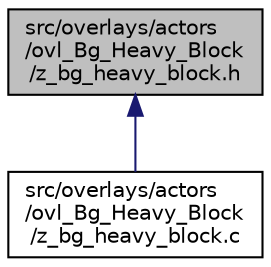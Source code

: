 digraph "src/overlays/actors/ovl_Bg_Heavy_Block/z_bg_heavy_block.h"
{
 // LATEX_PDF_SIZE
  edge [fontname="Helvetica",fontsize="10",labelfontname="Helvetica",labelfontsize="10"];
  node [fontname="Helvetica",fontsize="10",shape=record];
  Node1 [label="src/overlays/actors\l/ovl_Bg_Heavy_Block\l/z_bg_heavy_block.h",height=0.2,width=0.4,color="black", fillcolor="grey75", style="filled", fontcolor="black",tooltip=" "];
  Node1 -> Node2 [dir="back",color="midnightblue",fontsize="10",style="solid",fontname="Helvetica"];
  Node2 [label="src/overlays/actors\l/ovl_Bg_Heavy_Block\l/z_bg_heavy_block.c",height=0.2,width=0.4,color="black", fillcolor="white", style="filled",URL="$d6/d93/z__bg__heavy__block_8c.html",tooltip=" "];
}
